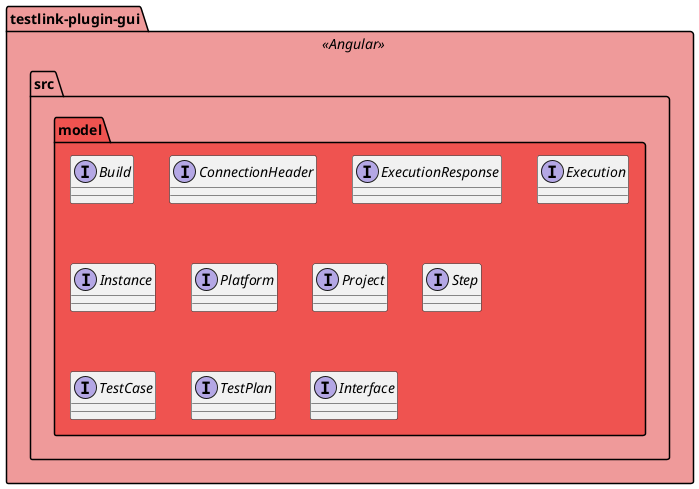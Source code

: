 @startuml Package Diagram - Classes (Model)

package testlink-plugin-gui <<Angular>> #ef9a9a {
    package src {
        package model #ef5350 {
            interface Build
            interface ConnectionHeader
            interface ExecutionResponse
            interface Execution
            interface Instance
            interface Platform
            interface Project
            interface Step
            interface TestCase
            interface TestPlan
            interface Interface
        }
    }
}
@enduml